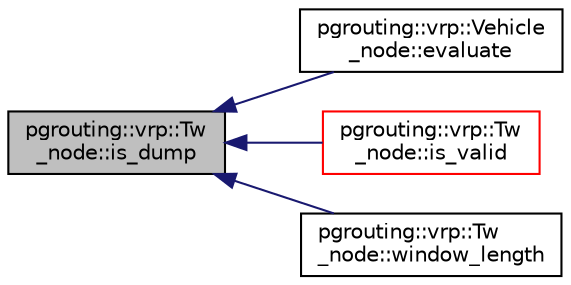 digraph "pgrouting::vrp::Tw_node::is_dump"
{
  edge [fontname="Helvetica",fontsize="10",labelfontname="Helvetica",labelfontsize="10"];
  node [fontname="Helvetica",fontsize="10",shape=record];
  rankdir="LR";
  Node416 [label="pgrouting::vrp::Tw\l_node::is_dump",height=0.2,width=0.4,color="black", fillcolor="grey75", style="filled", fontcolor="black"];
  Node416 -> Node417 [dir="back",color="midnightblue",fontsize="10",style="solid",fontname="Helvetica"];
  Node417 [label="pgrouting::vrp::Vehicle\l_node::evaluate",height=0.2,width=0.4,color="black", fillcolor="white", style="filled",URL="$classpgrouting_1_1vrp_1_1Vehicle__node.html#ae31aa1d703cda83218f673c0a9a21340"];
  Node416 -> Node418 [dir="back",color="midnightblue",fontsize="10",style="solid",fontname="Helvetica"];
  Node418 [label="pgrouting::vrp::Tw\l_node::is_valid",height=0.2,width=0.4,color="red", fillcolor="white", style="filled",URL="$classpgrouting_1_1vrp_1_1Tw__node.html#af2bd2274eae6e957d8054af1d6d55e8a"];
  Node416 -> Node420 [dir="back",color="midnightblue",fontsize="10",style="solid",fontname="Helvetica"];
  Node420 [label="pgrouting::vrp::Tw\l_node::window_length",height=0.2,width=0.4,color="black", fillcolor="white", style="filled",URL="$classpgrouting_1_1vrp_1_1Tw__node.html#ae32d27ea7a2dfcb283dd104129d402b1",tooltip="Returns the length of time between the opening and closing. "];
}
